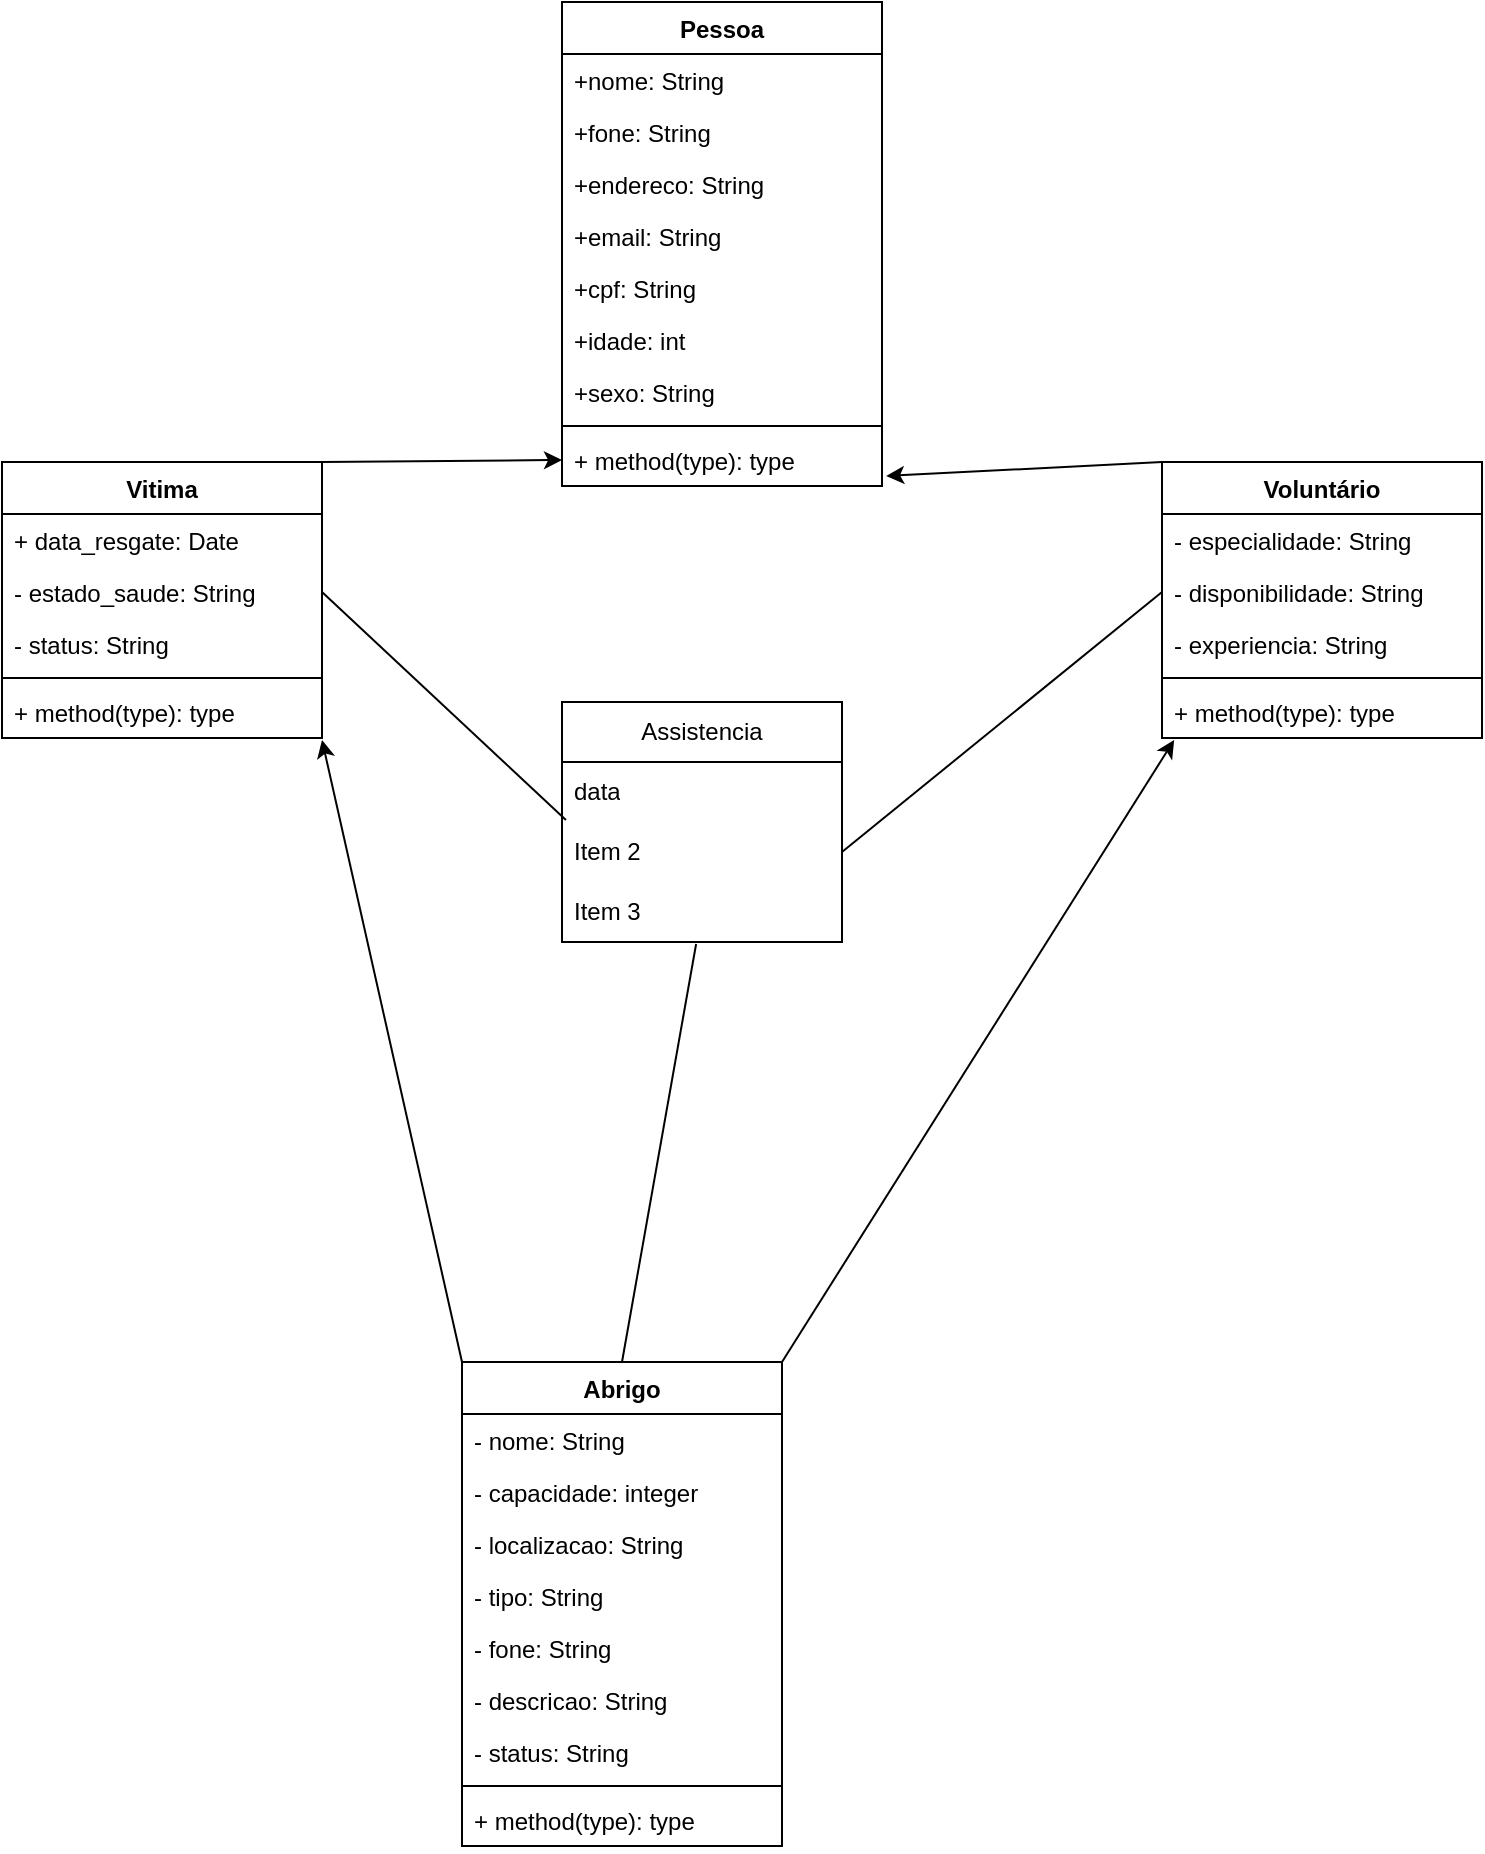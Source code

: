<mxfile version="24.9.3">
  <diagram id="C5RBs43oDa-KdzZeNtuy" name="Page-1">
    <mxGraphModel dx="1426" dy="791" grid="1" gridSize="10" guides="1" tooltips="1" connect="1" arrows="1" fold="1" page="1" pageScale="1" pageWidth="827" pageHeight="1169" math="0" shadow="0">
      <root>
        <mxCell id="WIyWlLk6GJQsqaUBKTNV-0" />
        <mxCell id="WIyWlLk6GJQsqaUBKTNV-1" parent="WIyWlLk6GJQsqaUBKTNV-0" />
        <mxCell id="PgRauuKa53cy91AjQLmx-3" value="Pessoa" style="swimlane;fontStyle=1;align=center;verticalAlign=top;childLayout=stackLayout;horizontal=1;startSize=26;horizontalStack=0;resizeParent=1;resizeParentMax=0;resizeLast=0;collapsible=1;marginBottom=0;whiteSpace=wrap;html=1;" parent="WIyWlLk6GJQsqaUBKTNV-1" vertex="1">
          <mxGeometry x="290" y="160" width="160" height="242" as="geometry" />
        </mxCell>
        <mxCell id="PgRauuKa53cy91AjQLmx-4" value="+nome: String&lt;div&gt;&lt;br&gt;&lt;/div&gt;" style="text;strokeColor=none;fillColor=none;align=left;verticalAlign=top;spacingLeft=4;spacingRight=4;overflow=hidden;rotatable=0;points=[[0,0.5],[1,0.5]];portConstraint=eastwest;whiteSpace=wrap;html=1;" parent="PgRauuKa53cy91AjQLmx-3" vertex="1">
          <mxGeometry y="26" width="160" height="26" as="geometry" />
        </mxCell>
        <mxCell id="PgRauuKa53cy91AjQLmx-7" value="+fone: String" style="text;strokeColor=none;fillColor=none;align=left;verticalAlign=top;spacingLeft=4;spacingRight=4;overflow=hidden;rotatable=0;points=[[0,0.5],[1,0.5]];portConstraint=eastwest;whiteSpace=wrap;html=1;" parent="PgRauuKa53cy91AjQLmx-3" vertex="1">
          <mxGeometry y="52" width="160" height="26" as="geometry" />
        </mxCell>
        <mxCell id="PgRauuKa53cy91AjQLmx-8" value="&lt;div&gt;+endereco: String&lt;/div&gt;" style="text;strokeColor=none;fillColor=none;align=left;verticalAlign=top;spacingLeft=4;spacingRight=4;overflow=hidden;rotatable=0;points=[[0,0.5],[1,0.5]];portConstraint=eastwest;whiteSpace=wrap;html=1;" parent="PgRauuKa53cy91AjQLmx-3" vertex="1">
          <mxGeometry y="78" width="160" height="26" as="geometry" />
        </mxCell>
        <mxCell id="PgRauuKa53cy91AjQLmx-9" value="&lt;div&gt;+email: String&lt;/div&gt;" style="text;strokeColor=none;fillColor=none;align=left;verticalAlign=top;spacingLeft=4;spacingRight=4;overflow=hidden;rotatable=0;points=[[0,0.5],[1,0.5]];portConstraint=eastwest;whiteSpace=wrap;html=1;" parent="PgRauuKa53cy91AjQLmx-3" vertex="1">
          <mxGeometry y="104" width="160" height="26" as="geometry" />
        </mxCell>
        <mxCell id="PgRauuKa53cy91AjQLmx-10" value="&lt;div&gt;+cpf: String&lt;/div&gt;" style="text;strokeColor=none;fillColor=none;align=left;verticalAlign=top;spacingLeft=4;spacingRight=4;overflow=hidden;rotatable=0;points=[[0,0.5],[1,0.5]];portConstraint=eastwest;whiteSpace=wrap;html=1;" parent="PgRauuKa53cy91AjQLmx-3" vertex="1">
          <mxGeometry y="130" width="160" height="26" as="geometry" />
        </mxCell>
        <mxCell id="PgRauuKa53cy91AjQLmx-15" value="&lt;div&gt;+idade: int&lt;/div&gt;&lt;div&gt;&lt;br&gt;&lt;/div&gt;" style="text;strokeColor=none;fillColor=none;align=left;verticalAlign=top;spacingLeft=4;spacingRight=4;overflow=hidden;rotatable=0;points=[[0,0.5],[1,0.5]];portConstraint=eastwest;whiteSpace=wrap;html=1;" parent="PgRauuKa53cy91AjQLmx-3" vertex="1">
          <mxGeometry y="156" width="160" height="26" as="geometry" />
        </mxCell>
        <mxCell id="PgRauuKa53cy91AjQLmx-18" value="&lt;div&gt;+sexo: String&lt;/div&gt;&lt;div&gt;&lt;br&gt;&lt;/div&gt;&lt;div&gt;&lt;br&gt;&lt;/div&gt;" style="text;strokeColor=none;fillColor=none;align=left;verticalAlign=top;spacingLeft=4;spacingRight=4;overflow=hidden;rotatable=0;points=[[0,0.5],[1,0.5]];portConstraint=eastwest;whiteSpace=wrap;html=1;" parent="PgRauuKa53cy91AjQLmx-3" vertex="1">
          <mxGeometry y="182" width="160" height="26" as="geometry" />
        </mxCell>
        <mxCell id="PgRauuKa53cy91AjQLmx-5" value="" style="line;strokeWidth=1;fillColor=none;align=left;verticalAlign=middle;spacingTop=-1;spacingLeft=3;spacingRight=3;rotatable=0;labelPosition=right;points=[];portConstraint=eastwest;strokeColor=inherit;" parent="PgRauuKa53cy91AjQLmx-3" vertex="1">
          <mxGeometry y="208" width="160" height="8" as="geometry" />
        </mxCell>
        <mxCell id="PgRauuKa53cy91AjQLmx-6" value="+ method(type): type" style="text;strokeColor=none;fillColor=none;align=left;verticalAlign=top;spacingLeft=4;spacingRight=4;overflow=hidden;rotatable=0;points=[[0,0.5],[1,0.5]];portConstraint=eastwest;whiteSpace=wrap;html=1;" parent="PgRauuKa53cy91AjQLmx-3" vertex="1">
          <mxGeometry y="216" width="160" height="26" as="geometry" />
        </mxCell>
        <mxCell id="PgRauuKa53cy91AjQLmx-36" style="edgeStyle=none;rounded=0;orthogonalLoop=1;jettySize=auto;html=1;exitX=1;exitY=0;exitDx=0;exitDy=0;entryX=0;entryY=0.5;entryDx=0;entryDy=0;" parent="WIyWlLk6GJQsqaUBKTNV-1" source="PgRauuKa53cy91AjQLmx-11" target="PgRauuKa53cy91AjQLmx-6" edge="1">
          <mxGeometry relative="1" as="geometry">
            <mxPoint x="270" y="300" as="targetPoint" />
          </mxGeometry>
        </mxCell>
        <mxCell id="PgRauuKa53cy91AjQLmx-11" value="&lt;div&gt;Vitima&lt;/div&gt;" style="swimlane;fontStyle=1;align=center;verticalAlign=top;childLayout=stackLayout;horizontal=1;startSize=26;horizontalStack=0;resizeParent=1;resizeParentMax=0;resizeLast=0;collapsible=1;marginBottom=0;whiteSpace=wrap;html=1;" parent="WIyWlLk6GJQsqaUBKTNV-1" vertex="1">
          <mxGeometry x="10" y="390" width="160" height="138" as="geometry" />
        </mxCell>
        <mxCell id="PgRauuKa53cy91AjQLmx-12" value="+ data_resgate: Date&lt;div&gt;&lt;br&gt;&lt;/div&gt;" style="text;strokeColor=none;fillColor=none;align=left;verticalAlign=top;spacingLeft=4;spacingRight=4;overflow=hidden;rotatable=0;points=[[0,0.5],[1,0.5]];portConstraint=eastwest;whiteSpace=wrap;html=1;" parent="PgRauuKa53cy91AjQLmx-11" vertex="1">
          <mxGeometry y="26" width="160" height="26" as="geometry" />
        </mxCell>
        <mxCell id="PgRauuKa53cy91AjQLmx-17" value="- estado_saude: String" style="text;strokeColor=none;fillColor=none;align=left;verticalAlign=top;spacingLeft=4;spacingRight=4;overflow=hidden;rotatable=0;points=[[0,0.5],[1,0.5]];portConstraint=eastwest;whiteSpace=wrap;html=1;" parent="PgRauuKa53cy91AjQLmx-11" vertex="1">
          <mxGeometry y="52" width="160" height="26" as="geometry" />
        </mxCell>
        <mxCell id="PgRauuKa53cy91AjQLmx-16" value="- status: String&lt;div&gt;&lt;br&gt;&lt;/div&gt;" style="text;strokeColor=none;fillColor=none;align=left;verticalAlign=top;spacingLeft=4;spacingRight=4;overflow=hidden;rotatable=0;points=[[0,0.5],[1,0.5]];portConstraint=eastwest;whiteSpace=wrap;html=1;" parent="PgRauuKa53cy91AjQLmx-11" vertex="1">
          <mxGeometry y="78" width="160" height="26" as="geometry" />
        </mxCell>
        <mxCell id="PgRauuKa53cy91AjQLmx-13" value="" style="line;strokeWidth=1;fillColor=none;align=left;verticalAlign=middle;spacingTop=-1;spacingLeft=3;spacingRight=3;rotatable=0;labelPosition=right;points=[];portConstraint=eastwest;strokeColor=inherit;" parent="PgRauuKa53cy91AjQLmx-11" vertex="1">
          <mxGeometry y="104" width="160" height="8" as="geometry" />
        </mxCell>
        <mxCell id="PgRauuKa53cy91AjQLmx-14" value="+ method(type): type" style="text;strokeColor=none;fillColor=none;align=left;verticalAlign=top;spacingLeft=4;spacingRight=4;overflow=hidden;rotatable=0;points=[[0,0.5],[1,0.5]];portConstraint=eastwest;whiteSpace=wrap;html=1;" parent="PgRauuKa53cy91AjQLmx-11" vertex="1">
          <mxGeometry y="112" width="160" height="26" as="geometry" />
        </mxCell>
        <mxCell id="PgRauuKa53cy91AjQLmx-35" style="edgeStyle=none;rounded=0;orthogonalLoop=1;jettySize=auto;html=1;exitX=0;exitY=0;exitDx=0;exitDy=0;entryX=1.013;entryY=0.808;entryDx=0;entryDy=0;entryPerimeter=0;" parent="WIyWlLk6GJQsqaUBKTNV-1" source="PgRauuKa53cy91AjQLmx-20" target="PgRauuKa53cy91AjQLmx-6" edge="1">
          <mxGeometry relative="1" as="geometry">
            <mxPoint x="450" y="300" as="targetPoint" />
          </mxGeometry>
        </mxCell>
        <mxCell id="PgRauuKa53cy91AjQLmx-20" value="Voluntário&lt;div&gt;&lt;br&gt;&lt;/div&gt;" style="swimlane;fontStyle=1;align=center;verticalAlign=top;childLayout=stackLayout;horizontal=1;startSize=26;horizontalStack=0;resizeParent=1;resizeParentMax=0;resizeLast=0;collapsible=1;marginBottom=0;whiteSpace=wrap;html=1;" parent="WIyWlLk6GJQsqaUBKTNV-1" vertex="1">
          <mxGeometry x="590" y="390" width="160" height="138" as="geometry" />
        </mxCell>
        <mxCell id="PgRauuKa53cy91AjQLmx-21" value="- especialidade: String&lt;div&gt;&lt;br&gt;&lt;/div&gt;" style="text;strokeColor=none;fillColor=none;align=left;verticalAlign=top;spacingLeft=4;spacingRight=4;overflow=hidden;rotatable=0;points=[[0,0.5],[1,0.5]];portConstraint=eastwest;whiteSpace=wrap;html=1;" parent="PgRauuKa53cy91AjQLmx-20" vertex="1">
          <mxGeometry y="26" width="160" height="26" as="geometry" />
        </mxCell>
        <mxCell id="PgRauuKa53cy91AjQLmx-24" value="&lt;div&gt;- disponibilidade: String&lt;/div&gt;&lt;div&gt;&lt;br&gt;&lt;/div&gt;" style="text;strokeColor=none;fillColor=none;align=left;verticalAlign=top;spacingLeft=4;spacingRight=4;overflow=hidden;rotatable=0;points=[[0,0.5],[1,0.5]];portConstraint=eastwest;whiteSpace=wrap;html=1;" parent="PgRauuKa53cy91AjQLmx-20" vertex="1">
          <mxGeometry y="52" width="160" height="26" as="geometry" />
        </mxCell>
        <mxCell id="PgRauuKa53cy91AjQLmx-27" value="&lt;div&gt;- experiencia: String&lt;/div&gt;" style="text;strokeColor=none;fillColor=none;align=left;verticalAlign=top;spacingLeft=4;spacingRight=4;overflow=hidden;rotatable=0;points=[[0,0.5],[1,0.5]];portConstraint=eastwest;whiteSpace=wrap;html=1;" parent="PgRauuKa53cy91AjQLmx-20" vertex="1">
          <mxGeometry y="78" width="160" height="26" as="geometry" />
        </mxCell>
        <mxCell id="PgRauuKa53cy91AjQLmx-22" value="" style="line;strokeWidth=1;fillColor=none;align=left;verticalAlign=middle;spacingTop=-1;spacingLeft=3;spacingRight=3;rotatable=0;labelPosition=right;points=[];portConstraint=eastwest;strokeColor=inherit;" parent="PgRauuKa53cy91AjQLmx-20" vertex="1">
          <mxGeometry y="104" width="160" height="8" as="geometry" />
        </mxCell>
        <mxCell id="PgRauuKa53cy91AjQLmx-23" value="+ method(type): type" style="text;strokeColor=none;fillColor=none;align=left;verticalAlign=top;spacingLeft=4;spacingRight=4;overflow=hidden;rotatable=0;points=[[0,0.5],[1,0.5]];portConstraint=eastwest;whiteSpace=wrap;html=1;" parent="PgRauuKa53cy91AjQLmx-20" vertex="1">
          <mxGeometry y="112" width="160" height="26" as="geometry" />
        </mxCell>
        <mxCell id="PgRauuKa53cy91AjQLmx-37" value="Abrigo" style="swimlane;fontStyle=1;align=center;verticalAlign=top;childLayout=stackLayout;horizontal=1;startSize=26;horizontalStack=0;resizeParent=1;resizeParentMax=0;resizeLast=0;collapsible=1;marginBottom=0;whiteSpace=wrap;html=1;" parent="WIyWlLk6GJQsqaUBKTNV-1" vertex="1">
          <mxGeometry x="240" y="840" width="160" height="242" as="geometry" />
        </mxCell>
        <mxCell id="PgRauuKa53cy91AjQLmx-38" value="- nome: String" style="text;strokeColor=none;fillColor=none;align=left;verticalAlign=top;spacingLeft=4;spacingRight=4;overflow=hidden;rotatable=0;points=[[0,0.5],[1,0.5]];portConstraint=eastwest;whiteSpace=wrap;html=1;" parent="PgRauuKa53cy91AjQLmx-37" vertex="1">
          <mxGeometry y="26" width="160" height="26" as="geometry" />
        </mxCell>
        <mxCell id="PgRauuKa53cy91AjQLmx-41" value="- capacidade: integer" style="text;strokeColor=none;fillColor=none;align=left;verticalAlign=top;spacingLeft=4;spacingRight=4;overflow=hidden;rotatable=0;points=[[0,0.5],[1,0.5]];portConstraint=eastwest;whiteSpace=wrap;html=1;" parent="PgRauuKa53cy91AjQLmx-37" vertex="1">
          <mxGeometry y="52" width="160" height="26" as="geometry" />
        </mxCell>
        <mxCell id="PgRauuKa53cy91AjQLmx-42" value="- localizacao: String" style="text;strokeColor=none;fillColor=none;align=left;verticalAlign=top;spacingLeft=4;spacingRight=4;overflow=hidden;rotatable=0;points=[[0,0.5],[1,0.5]];portConstraint=eastwest;whiteSpace=wrap;html=1;" parent="PgRauuKa53cy91AjQLmx-37" vertex="1">
          <mxGeometry y="78" width="160" height="26" as="geometry" />
        </mxCell>
        <mxCell id="PgRauuKa53cy91AjQLmx-43" value="- tipo: String" style="text;strokeColor=none;fillColor=none;align=left;verticalAlign=top;spacingLeft=4;spacingRight=4;overflow=hidden;rotatable=0;points=[[0,0.5],[1,0.5]];portConstraint=eastwest;whiteSpace=wrap;html=1;" parent="PgRauuKa53cy91AjQLmx-37" vertex="1">
          <mxGeometry y="104" width="160" height="26" as="geometry" />
        </mxCell>
        <mxCell id="PgRauuKa53cy91AjQLmx-44" value="- fone: String" style="text;strokeColor=none;fillColor=none;align=left;verticalAlign=top;spacingLeft=4;spacingRight=4;overflow=hidden;rotatable=0;points=[[0,0.5],[1,0.5]];portConstraint=eastwest;whiteSpace=wrap;html=1;" parent="PgRauuKa53cy91AjQLmx-37" vertex="1">
          <mxGeometry y="130" width="160" height="26" as="geometry" />
        </mxCell>
        <mxCell id="PgRauuKa53cy91AjQLmx-45" value="- descricao: String" style="text;strokeColor=none;fillColor=none;align=left;verticalAlign=top;spacingLeft=4;spacingRight=4;overflow=hidden;rotatable=0;points=[[0,0.5],[1,0.5]];portConstraint=eastwest;whiteSpace=wrap;html=1;" parent="PgRauuKa53cy91AjQLmx-37" vertex="1">
          <mxGeometry y="156" width="160" height="26" as="geometry" />
        </mxCell>
        <mxCell id="PgRauuKa53cy91AjQLmx-46" value="- status: String" style="text;strokeColor=none;fillColor=none;align=left;verticalAlign=top;spacingLeft=4;spacingRight=4;overflow=hidden;rotatable=0;points=[[0,0.5],[1,0.5]];portConstraint=eastwest;whiteSpace=wrap;html=1;" parent="PgRauuKa53cy91AjQLmx-37" vertex="1">
          <mxGeometry y="182" width="160" height="26" as="geometry" />
        </mxCell>
        <mxCell id="PgRauuKa53cy91AjQLmx-39" value="" style="line;strokeWidth=1;fillColor=none;align=left;verticalAlign=middle;spacingTop=-1;spacingLeft=3;spacingRight=3;rotatable=0;labelPosition=right;points=[];portConstraint=eastwest;strokeColor=inherit;" parent="PgRauuKa53cy91AjQLmx-37" vertex="1">
          <mxGeometry y="208" width="160" height="8" as="geometry" />
        </mxCell>
        <mxCell id="PgRauuKa53cy91AjQLmx-40" value="+ method(type): type" style="text;strokeColor=none;fillColor=none;align=left;verticalAlign=top;spacingLeft=4;spacingRight=4;overflow=hidden;rotatable=0;points=[[0,0.5],[1,0.5]];portConstraint=eastwest;whiteSpace=wrap;html=1;" parent="PgRauuKa53cy91AjQLmx-37" vertex="1">
          <mxGeometry y="216" width="160" height="26" as="geometry" />
        </mxCell>
        <mxCell id="PgRauuKa53cy91AjQLmx-48" style="edgeStyle=none;rounded=0;orthogonalLoop=1;jettySize=auto;html=1;exitX=0;exitY=0;exitDx=0;exitDy=0;entryX=1;entryY=1.038;entryDx=0;entryDy=0;entryPerimeter=0;" parent="WIyWlLk6GJQsqaUBKTNV-1" source="PgRauuKa53cy91AjQLmx-37" target="PgRauuKa53cy91AjQLmx-14" edge="1">
          <mxGeometry relative="1" as="geometry" />
        </mxCell>
        <mxCell id="PgRauuKa53cy91AjQLmx-49" style="edgeStyle=none;rounded=0;orthogonalLoop=1;jettySize=auto;html=1;exitX=1;exitY=0;exitDx=0;exitDy=0;entryX=0.038;entryY=1.038;entryDx=0;entryDy=0;entryPerimeter=0;" parent="WIyWlLk6GJQsqaUBKTNV-1" source="PgRauuKa53cy91AjQLmx-37" target="PgRauuKa53cy91AjQLmx-23" edge="1">
          <mxGeometry relative="1" as="geometry" />
        </mxCell>
        <mxCell id="k77kztGjriN_kKLcEZOg-0" value="Assistencia" style="swimlane;fontStyle=0;childLayout=stackLayout;horizontal=1;startSize=30;horizontalStack=0;resizeParent=1;resizeParentMax=0;resizeLast=0;collapsible=1;marginBottom=0;whiteSpace=wrap;html=1;" vertex="1" parent="WIyWlLk6GJQsqaUBKTNV-1">
          <mxGeometry x="290" y="510" width="140" height="120" as="geometry" />
        </mxCell>
        <mxCell id="k77kztGjriN_kKLcEZOg-1" value="data" style="text;strokeColor=none;fillColor=none;align=left;verticalAlign=middle;spacingLeft=4;spacingRight=4;overflow=hidden;points=[[0,0.5],[1,0.5]];portConstraint=eastwest;rotatable=0;whiteSpace=wrap;html=1;" vertex="1" parent="k77kztGjriN_kKLcEZOg-0">
          <mxGeometry y="30" width="140" height="30" as="geometry" />
        </mxCell>
        <mxCell id="k77kztGjriN_kKLcEZOg-2" value="Item 2" style="text;strokeColor=none;fillColor=none;align=left;verticalAlign=middle;spacingLeft=4;spacingRight=4;overflow=hidden;points=[[0,0.5],[1,0.5]];portConstraint=eastwest;rotatable=0;whiteSpace=wrap;html=1;" vertex="1" parent="k77kztGjriN_kKLcEZOg-0">
          <mxGeometry y="60" width="140" height="30" as="geometry" />
        </mxCell>
        <mxCell id="k77kztGjriN_kKLcEZOg-3" value="Item 3" style="text;strokeColor=none;fillColor=none;align=left;verticalAlign=middle;spacingLeft=4;spacingRight=4;overflow=hidden;points=[[0,0.5],[1,0.5]];portConstraint=eastwest;rotatable=0;whiteSpace=wrap;html=1;" vertex="1" parent="k77kztGjriN_kKLcEZOg-0">
          <mxGeometry y="90" width="140" height="30" as="geometry" />
        </mxCell>
        <mxCell id="k77kztGjriN_kKLcEZOg-4" value="" style="endArrow=none;html=1;rounded=0;entryX=0;entryY=0.5;entryDx=0;entryDy=0;exitX=1;exitY=0.5;exitDx=0;exitDy=0;" edge="1" parent="WIyWlLk6GJQsqaUBKTNV-1" source="k77kztGjriN_kKLcEZOg-2" target="PgRauuKa53cy91AjQLmx-24">
          <mxGeometry width="50" height="50" relative="1" as="geometry">
            <mxPoint x="390" y="600" as="sourcePoint" />
            <mxPoint x="440" y="550" as="targetPoint" />
          </mxGeometry>
        </mxCell>
        <mxCell id="k77kztGjriN_kKLcEZOg-5" value="" style="endArrow=none;html=1;rounded=0;entryX=1;entryY=0.5;entryDx=0;entryDy=0;exitX=0.014;exitY=-0.033;exitDx=0;exitDy=0;exitPerimeter=0;" edge="1" parent="WIyWlLk6GJQsqaUBKTNV-1" source="k77kztGjriN_kKLcEZOg-2" target="PgRauuKa53cy91AjQLmx-17">
          <mxGeometry width="50" height="50" relative="1" as="geometry">
            <mxPoint x="390" y="600" as="sourcePoint" />
            <mxPoint x="440" y="550" as="targetPoint" />
          </mxGeometry>
        </mxCell>
        <mxCell id="k77kztGjriN_kKLcEZOg-8" value="" style="endArrow=none;html=1;rounded=0;entryX=0.479;entryY=1.033;entryDx=0;entryDy=0;exitX=0.5;exitY=0;exitDx=0;exitDy=0;entryPerimeter=0;" edge="1" parent="WIyWlLk6GJQsqaUBKTNV-1" source="PgRauuKa53cy91AjQLmx-37" target="k77kztGjriN_kKLcEZOg-3">
          <mxGeometry width="50" height="50" relative="1" as="geometry">
            <mxPoint x="450" y="640" as="sourcePoint" />
            <mxPoint x="500" y="590" as="targetPoint" />
          </mxGeometry>
        </mxCell>
      </root>
    </mxGraphModel>
  </diagram>
</mxfile>
